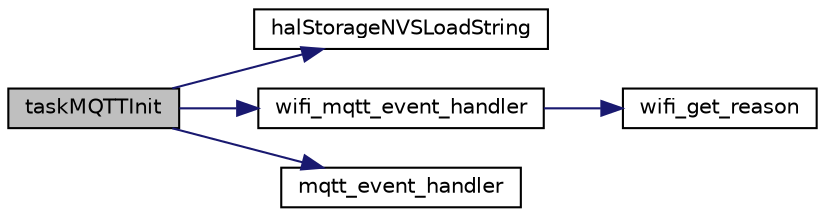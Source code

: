 digraph "taskMQTTInit"
{
  edge [fontname="Helvetica",fontsize="10",labelfontname="Helvetica",labelfontsize="10"];
  node [fontname="Helvetica",fontsize="10",shape=record];
  rankdir="LR";
  Node2 [label="taskMQTTInit",height=0.2,width=0.4,color="black", fillcolor="grey75", style="filled", fontcolor="black"];
  Node2 -> Node3 [color="midnightblue",fontsize="10",style="solid",fontname="Helvetica"];
  Node3 [label="halStorageNVSLoadString",height=0.2,width=0.4,color="black", fillcolor="white", style="filled",URL="$hal__storage_8c.html#a63ec8e05a2bb4c214600e94b8ab05eea",tooltip="Load a string from NVS (global, no slot assignment) "];
  Node2 -> Node4 [color="midnightblue",fontsize="10",style="solid",fontname="Helvetica"];
  Node4 [label="wifi_mqtt_event_handler",height=0.2,width=0.4,color="black", fillcolor="white", style="filled",URL="$task__mqtt_8c.html#abb6e44eb5d4a8e840debd2406c055252",tooltip="Default event handler for Wifi. "];
  Node4 -> Node5 [color="midnightblue",fontsize="10",style="solid",fontname="Helvetica"];
  Node5 [label="wifi_get_reason",height=0.2,width=0.4,color="black", fillcolor="white", style="filled",URL="$task__mqtt_8c.html#a5a85685932ce7bf4b7239ab1b133cbdd"];
  Node2 -> Node6 [color="midnightblue",fontsize="10",style="solid",fontname="Helvetica"];
  Node6 [label="mqtt_event_handler",height=0.2,width=0.4,color="black", fillcolor="white", style="filled",URL="$task__mqtt_8c.html#a5af8e8260f5604ece0ee37eb577e0e26",tooltip="Default event_handler for mqtt. "];
}
